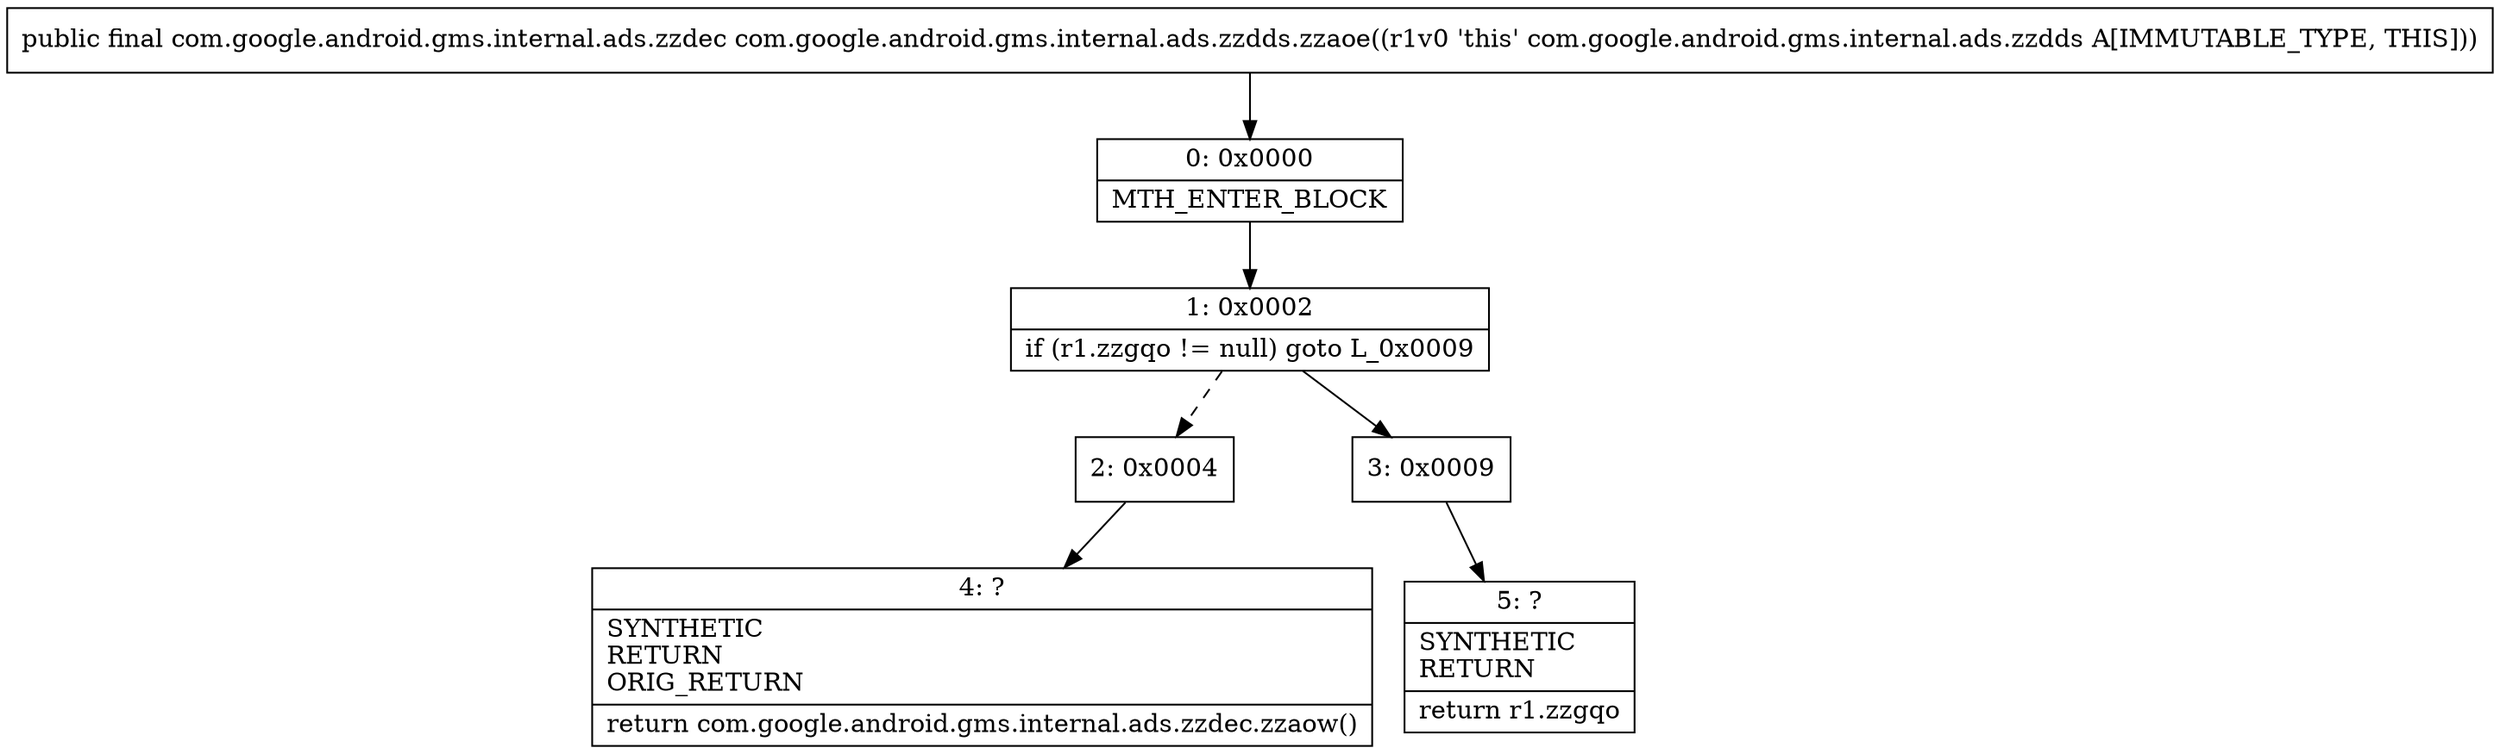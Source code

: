 digraph "CFG forcom.google.android.gms.internal.ads.zzdds.zzaoe()Lcom\/google\/android\/gms\/internal\/ads\/zzdec;" {
Node_0 [shape=record,label="{0\:\ 0x0000|MTH_ENTER_BLOCK\l}"];
Node_1 [shape=record,label="{1\:\ 0x0002|if (r1.zzgqo != null) goto L_0x0009\l}"];
Node_2 [shape=record,label="{2\:\ 0x0004}"];
Node_3 [shape=record,label="{3\:\ 0x0009}"];
Node_4 [shape=record,label="{4\:\ ?|SYNTHETIC\lRETURN\lORIG_RETURN\l|return com.google.android.gms.internal.ads.zzdec.zzaow()\l}"];
Node_5 [shape=record,label="{5\:\ ?|SYNTHETIC\lRETURN\l|return r1.zzgqo\l}"];
MethodNode[shape=record,label="{public final com.google.android.gms.internal.ads.zzdec com.google.android.gms.internal.ads.zzdds.zzaoe((r1v0 'this' com.google.android.gms.internal.ads.zzdds A[IMMUTABLE_TYPE, THIS])) }"];
MethodNode -> Node_0;
Node_0 -> Node_1;
Node_1 -> Node_2[style=dashed];
Node_1 -> Node_3;
Node_2 -> Node_4;
Node_3 -> Node_5;
}

